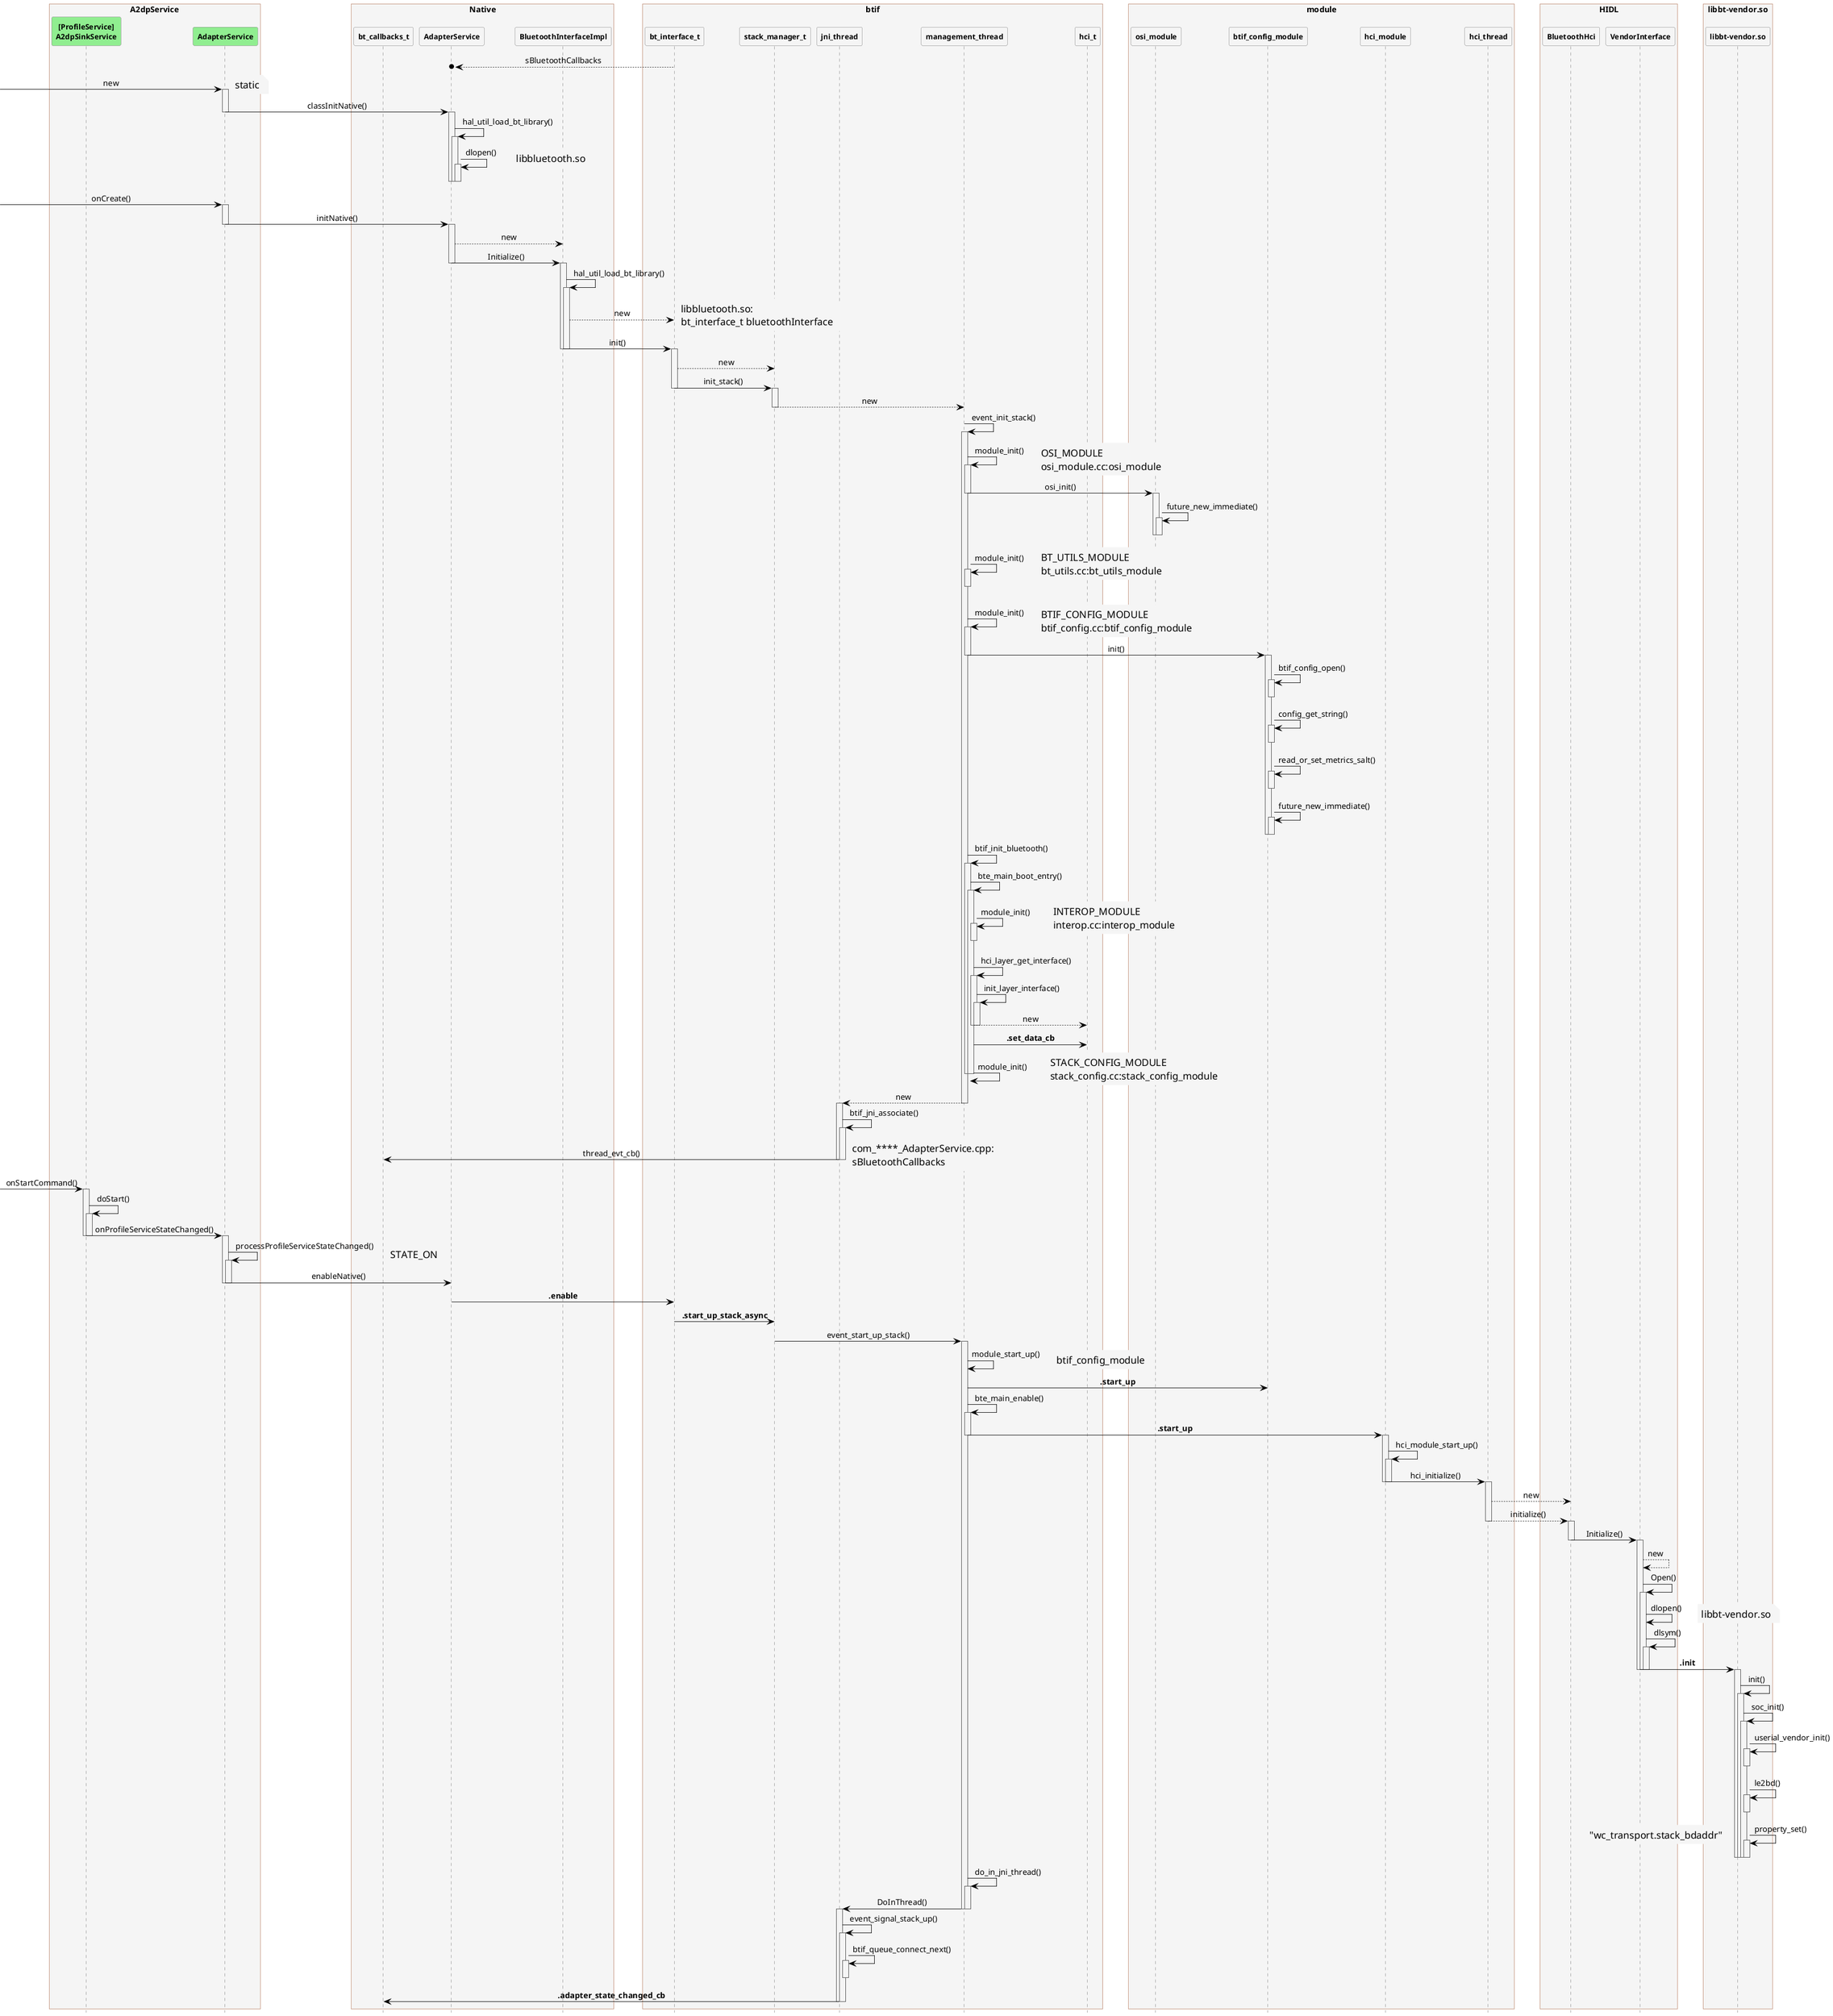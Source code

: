 @startuml Bluetooth
 
hide footbox
skinparam {
    ' defaultFontName Abyssinica SIL
    Shadowing false  
    backgroundColor white
    NoteFontColor #Black
    NoteFontSize 16
    NoteTextAlignment left
    NoteBackgroundColor WhiteSmoke
    NoteColor transparent
    NoteBorderThickness 0
    NoteBorderColor transparent
    NoteBorderThickness 0
    NoteShadowing false
    ParticipantPadding 0
    BoxPadding 20
    dpi 96
    ClassBackgroundColor transparent
    ClassHeaderBackgroundColor lightgreen
    ClassStereotypeFontColor transparent
    SequenceBoxBordercolor sienna
    SequenceBoxFontSize 32
    SequenceBoxFontColor Black
    SequenceBoxBackgroundColor WhiteSmoke
    SequenceLifeLineBackgroundColor WhiteSmoke
    SequenceMessageAlignment center
    SequenceGroupHeaderFontColor White
    SequenceGroupHeaderFontSize 20
    SequenceGroupBackgroundColor DarkOliveGreen
    SequenceGroupBodyBackgroundColor transparent
    SequenceGroupBorderThickness 4
    SequenceGroupBorderColor DarkOliveGreen
    ' transparent
    sequence {
        ParticipantBackgroundColor WhiteSmoke
        ParticipantBorderColor Gray
        ParticipantFontStyle Bold
        ParticipantFontSize 12
        ParticipantPadding 0
 
        LifeLineBorderColor DimGray
        ArrowColor Black
        ArrowThickness 0.8
        ColorArrowSeparationSpace 30
    }
}

box A2dpService
participant "[ProfileService]\nA2dpSinkService" as ProfileService #LightGreen
participant AdapterService #LightGreen
end box

box Native
participant bt_callbacks_t
participant "AdapterService" as NAdapterService
participant BluetoothInterfaceImpl
end box

box btif
participant bt_interface_t
participant stack_manager_t
participant jni_thread
participant management_thread
participant hci_t
end box

box module
participant osi_module
participant btif_config_module
' participant stack_config_module
' participant btsnoop_module
participant hci_module
' participant packet_fragmenter_t
participant hci_thread
end box

box HIDL
participant BluetoothHci
participant VendorInterface
end box

box libbt-vendor.so
participant "libbt-vendor.so" as BLUETOOTH_VENDOR_LIB_INTERFACE
end box

bt_interface_t-->o NAdapterService:sBluetoothCallbacks

->AdapterService:new
note right:static
activate AdapterService
AdapterService->NAdapterService:classInitNative()
deactivate AdapterService
activate NAdapterService
NAdapterService->NAdapterService:hal_util_load_bt_library()
activate NAdapterService
NAdapterService->NAdapterService:dlopen()
note right:libbluetooth.so
activate NAdapterService
deactivate NAdapterService
deactivate NAdapterService
deactivate NAdapterService

->AdapterService:onCreate()
activate AdapterService
AdapterService->NAdapterService:initNative()
deactivate AdapterService
activate NAdapterService
NAdapterService-->BluetoothInterfaceImpl:new
NAdapterService->BluetoothInterfaceImpl:Initialize()
deactivate NAdapterService
activate BluetoothInterfaceImpl
BluetoothInterfaceImpl->BluetoothInterfaceImpl:hal_util_load_bt_library()
activate BluetoothInterfaceImpl
BluetoothInterfaceImpl-->bt_interface_t:new
note right:libbluetooth.so:\n\
bt_interface_t bluetoothInterface
BluetoothInterfaceImpl->bt_interface_t:init()
deactivate BluetoothInterfaceImpl
deactivate BluetoothInterfaceImpl
activate bt_interface_t
bt_interface_t-->stack_manager_t:new
bt_interface_t->stack_manager_t:init_stack()
deactivate bt_interface_t
activate stack_manager_t
stack_manager_t-->management_thread:new
deactivate stack_manager_t
management_thread->management_thread:event_init_stack()
activate management_thread
management_thread->management_thread:module_init()
note right:OSI_MODULE\n\
osi_module.cc:osi_module
activate management_thread
management_thread->osi_module:osi_init()
deactivate management_thread
activate osi_module
osi_module->osi_module:future_new_immediate()
activate osi_module
' osi_module-->future_t:new
deactivate osi_module
deactivate osi_module

management_thread->management_thread:module_init()
note right:BT_UTILS_MODULE\n\
bt_utils.cc:bt_utils_module
activate management_thread
deactivate management_thread
management_thread->management_thread:module_init()
note right:BTIF_CONFIG_MODULE\n\
btif_config.cc:btif_config_module
activate management_thread
management_thread->btif_config_module:init()
deactivate management_thread
activate btif_config_module
btif_config_module->btif_config_module:btif_config_open()
activate btif_config_module
' btif_config_module-->config_t:new
deactivate btif_config_module
btif_config_module->btif_config_module:config_get_string()
activate btif_config_module
deactivate btif_config_module
btif_config_module->btif_config_module:read_or_set_metrics_salt()
activate btif_config_module
deactivate btif_config_module
btif_config_module->btif_config_module:future_new_immediate()
activate btif_config_module
' btif_config_module-->future_t:new
deactivate btif_config_module
deactivate btif_config_module

management_thread->management_thread:btif_init_bluetooth()
activate management_thread
management_thread->management_thread:bte_main_boot_entry()
activate management_thread
management_thread->management_thread:module_init()
note right:INTEROP_MODULE\n\
interop.cc:interop_module
activate management_thread
deactivate management_thread
management_thread->management_thread:hci_layer_get_interface()
activate management_thread
management_thread->management_thread:init_layer_interface()
activate management_thread
management_thread-->hci_t:new
deactivate management_thread
deactivate management_thread
management_thread->hci_t:**.set_data_cb**
management_thread->management_thread:module_init()
note right:STACK_CONFIG_MODULE\n\
stack_config.cc:stack_config_module
' activate management_thread
' management_thread->stack_config_module:init()
' activate stack_config_module
' ' stack_config_module-->config_t:new
' deactivate stack_config_module
deactivate management_thread
deactivate management_thread
management_thread-->jni_thread:new
deactivate management_thread
deactivate management_thread
activate jni_thread
jni_thread->jni_thread:btif_jni_associate()
activate jni_thread
jni_thread->bt_callbacks_t:thread_evt_cb()
note right:com_****_AdapterService.cpp:\n\
sBluetoothCallbacks
deactivate jni_thread
deactivate jni_thread


->ProfileService:onStartCommand()
activate ProfileService
ProfileService->ProfileService:doStart()
activate ProfileService
ProfileService->AdapterService:onProfileServiceStateChanged()
deactivate ProfileService
deactivate ProfileService
activate AdapterService
AdapterService->AdapterService:processProfileServiceStateChanged()
note right:STATE_ON
activate AdapterService
AdapterService->NAdapterService:enableNative()
deactivate AdapterService
deactivate AdapterService
NAdapterService->bt_interface_t:**.enable**
bt_interface_t->stack_manager_t:**.start_up_stack_async**
stack_manager_t->management_thread:event_start_up_stack()
activate management_thread
management_thread->management_thread:module_start_up()
note right:btif_config_module
management_thread->btif_config_module:**.start_up**
management_thread->management_thread:bte_main_enable()
activate management_thread
' management_thread->btsnoop_module:**.start_up**
management_thread->hci_module:**.start_up**
deactivate management_thread


activate hci_module
hci_module->hci_module:hci_module_start_up()
activate hci_module
' hci_module->packet_fragmenter_t:**.init**
hci_module->hci_thread:hci_initialize()
deactivate hci_module
deactivate hci_module
activate hci_thread
hci_thread-->BluetoothHci:new
hci_thread-->BluetoothHci:initialize()
deactivate hci_thread
activate BluetoothHci
BluetoothHci->VendorInterface:Initialize()
deactivate BluetoothHci
activate VendorInterface
VendorInterface-->VendorInterface:new
VendorInterface->VendorInterface:Open()
activate VendorInterface
VendorInterface->VendorInterface:dlopen()
note right:libbt-vendor.so
VendorInterface->VendorInterface:dlsym()
activate VendorInterface
VendorInterface->BLUETOOTH_VENDOR_LIB_INTERFACE:**.init**
deactivate VendorInterface
deactivate VendorInterface
deactivate VendorInterface
activate BLUETOOTH_VENDOR_LIB_INTERFACE
BLUETOOTH_VENDOR_LIB_INTERFACE->BLUETOOTH_VENDOR_LIB_INTERFACE:init()
activate BLUETOOTH_VENDOR_LIB_INTERFACE
BLUETOOTH_VENDOR_LIB_INTERFACE->BLUETOOTH_VENDOR_LIB_INTERFACE:soc_init()
activate BLUETOOTH_VENDOR_LIB_INTERFACE
BLUETOOTH_VENDOR_LIB_INTERFACE->BLUETOOTH_VENDOR_LIB_INTERFACE:userial_vendor_init()
activate BLUETOOTH_VENDOR_LIB_INTERFACE
deactivate BLUETOOTH_VENDOR_LIB_INTERFACE
BLUETOOTH_VENDOR_LIB_INTERFACE->BLUETOOTH_VENDOR_LIB_INTERFACE:le2bd()
activate BLUETOOTH_VENDOR_LIB_INTERFACE
deactivate BLUETOOTH_VENDOR_LIB_INTERFACE
BLUETOOTH_VENDOR_LIB_INTERFACE->BLUETOOTH_VENDOR_LIB_INTERFACE:property_set()
activate BLUETOOTH_VENDOR_LIB_INTERFACE
note left:"wc_transport.stack_bdaddr"
deactivate BLUETOOTH_VENDOR_LIB_INTERFACE
deactivate BLUETOOTH_VENDOR_LIB_INTERFACE
deactivate BLUETOOTH_VENDOR_LIB_INTERFACE
deactivate BLUETOOTH_VENDOR_LIB_INTERFACE


management_thread->management_thread:do_in_jni_thread()
activate management_thread
management_thread->jni_thread:DoInThread()
deactivate management_thread
activate jni_thread
jni_thread->jni_thread:event_signal_stack_up()
activate jni_thread
jni_thread->jni_thread:btif_queue_connect_next()
activate jni_thread
deactivate jni_thread
jni_thread->bt_callbacks_t:**.adapter_state_changed_cb**
deactivate jni_thread
deactivate jni_thread
deactivate jni_thread

@enduml